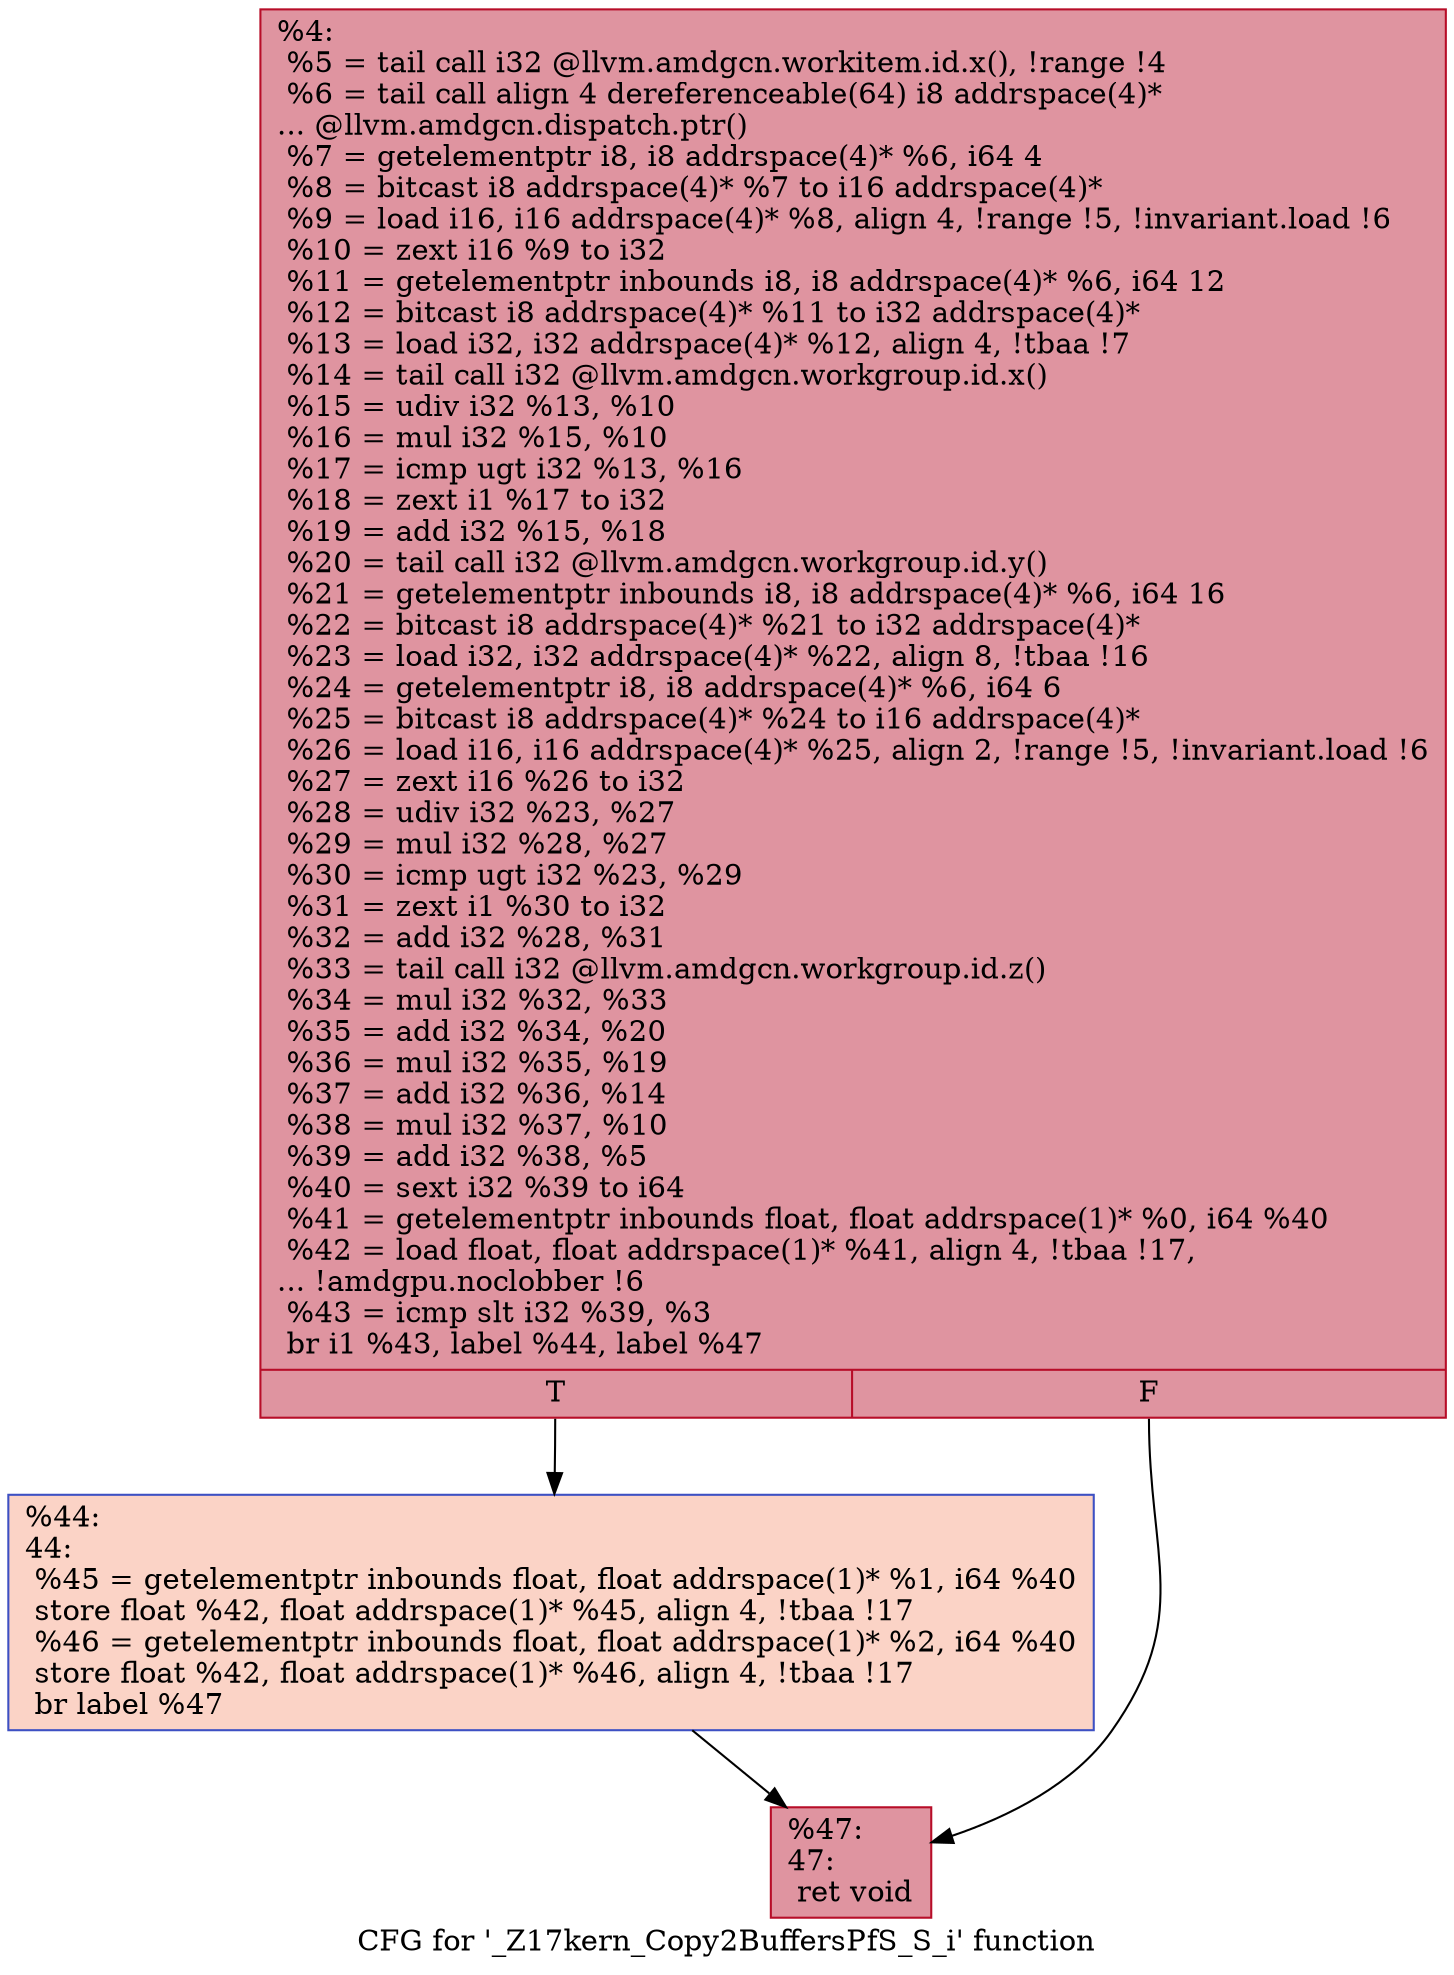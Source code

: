 digraph "CFG for '_Z17kern_Copy2BuffersPfS_S_i' function" {
	label="CFG for '_Z17kern_Copy2BuffersPfS_S_i' function";

	Node0x5fbd810 [shape=record,color="#b70d28ff", style=filled, fillcolor="#b70d2870",label="{%4:\l  %5 = tail call i32 @llvm.amdgcn.workitem.id.x(), !range !4\l  %6 = tail call align 4 dereferenceable(64) i8 addrspace(4)*\l... @llvm.amdgcn.dispatch.ptr()\l  %7 = getelementptr i8, i8 addrspace(4)* %6, i64 4\l  %8 = bitcast i8 addrspace(4)* %7 to i16 addrspace(4)*\l  %9 = load i16, i16 addrspace(4)* %8, align 4, !range !5, !invariant.load !6\l  %10 = zext i16 %9 to i32\l  %11 = getelementptr inbounds i8, i8 addrspace(4)* %6, i64 12\l  %12 = bitcast i8 addrspace(4)* %11 to i32 addrspace(4)*\l  %13 = load i32, i32 addrspace(4)* %12, align 4, !tbaa !7\l  %14 = tail call i32 @llvm.amdgcn.workgroup.id.x()\l  %15 = udiv i32 %13, %10\l  %16 = mul i32 %15, %10\l  %17 = icmp ugt i32 %13, %16\l  %18 = zext i1 %17 to i32\l  %19 = add i32 %15, %18\l  %20 = tail call i32 @llvm.amdgcn.workgroup.id.y()\l  %21 = getelementptr inbounds i8, i8 addrspace(4)* %6, i64 16\l  %22 = bitcast i8 addrspace(4)* %21 to i32 addrspace(4)*\l  %23 = load i32, i32 addrspace(4)* %22, align 8, !tbaa !16\l  %24 = getelementptr i8, i8 addrspace(4)* %6, i64 6\l  %25 = bitcast i8 addrspace(4)* %24 to i16 addrspace(4)*\l  %26 = load i16, i16 addrspace(4)* %25, align 2, !range !5, !invariant.load !6\l  %27 = zext i16 %26 to i32\l  %28 = udiv i32 %23, %27\l  %29 = mul i32 %28, %27\l  %30 = icmp ugt i32 %23, %29\l  %31 = zext i1 %30 to i32\l  %32 = add i32 %28, %31\l  %33 = tail call i32 @llvm.amdgcn.workgroup.id.z()\l  %34 = mul i32 %32, %33\l  %35 = add i32 %34, %20\l  %36 = mul i32 %35, %19\l  %37 = add i32 %36, %14\l  %38 = mul i32 %37, %10\l  %39 = add i32 %38, %5\l  %40 = sext i32 %39 to i64\l  %41 = getelementptr inbounds float, float addrspace(1)* %0, i64 %40\l  %42 = load float, float addrspace(1)* %41, align 4, !tbaa !17,\l... !amdgpu.noclobber !6\l  %43 = icmp slt i32 %39, %3\l  br i1 %43, label %44, label %47\l|{<s0>T|<s1>F}}"];
	Node0x5fbd810:s0 -> Node0x5fc1c00;
	Node0x5fbd810:s1 -> Node0x5fc1c90;
	Node0x5fc1c00 [shape=record,color="#3d50c3ff", style=filled, fillcolor="#f59c7d70",label="{%44:\l44:                                               \l  %45 = getelementptr inbounds float, float addrspace(1)* %1, i64 %40\l  store float %42, float addrspace(1)* %45, align 4, !tbaa !17\l  %46 = getelementptr inbounds float, float addrspace(1)* %2, i64 %40\l  store float %42, float addrspace(1)* %46, align 4, !tbaa !17\l  br label %47\l}"];
	Node0x5fc1c00 -> Node0x5fc1c90;
	Node0x5fc1c90 [shape=record,color="#b70d28ff", style=filled, fillcolor="#b70d2870",label="{%47:\l47:                                               \l  ret void\l}"];
}
